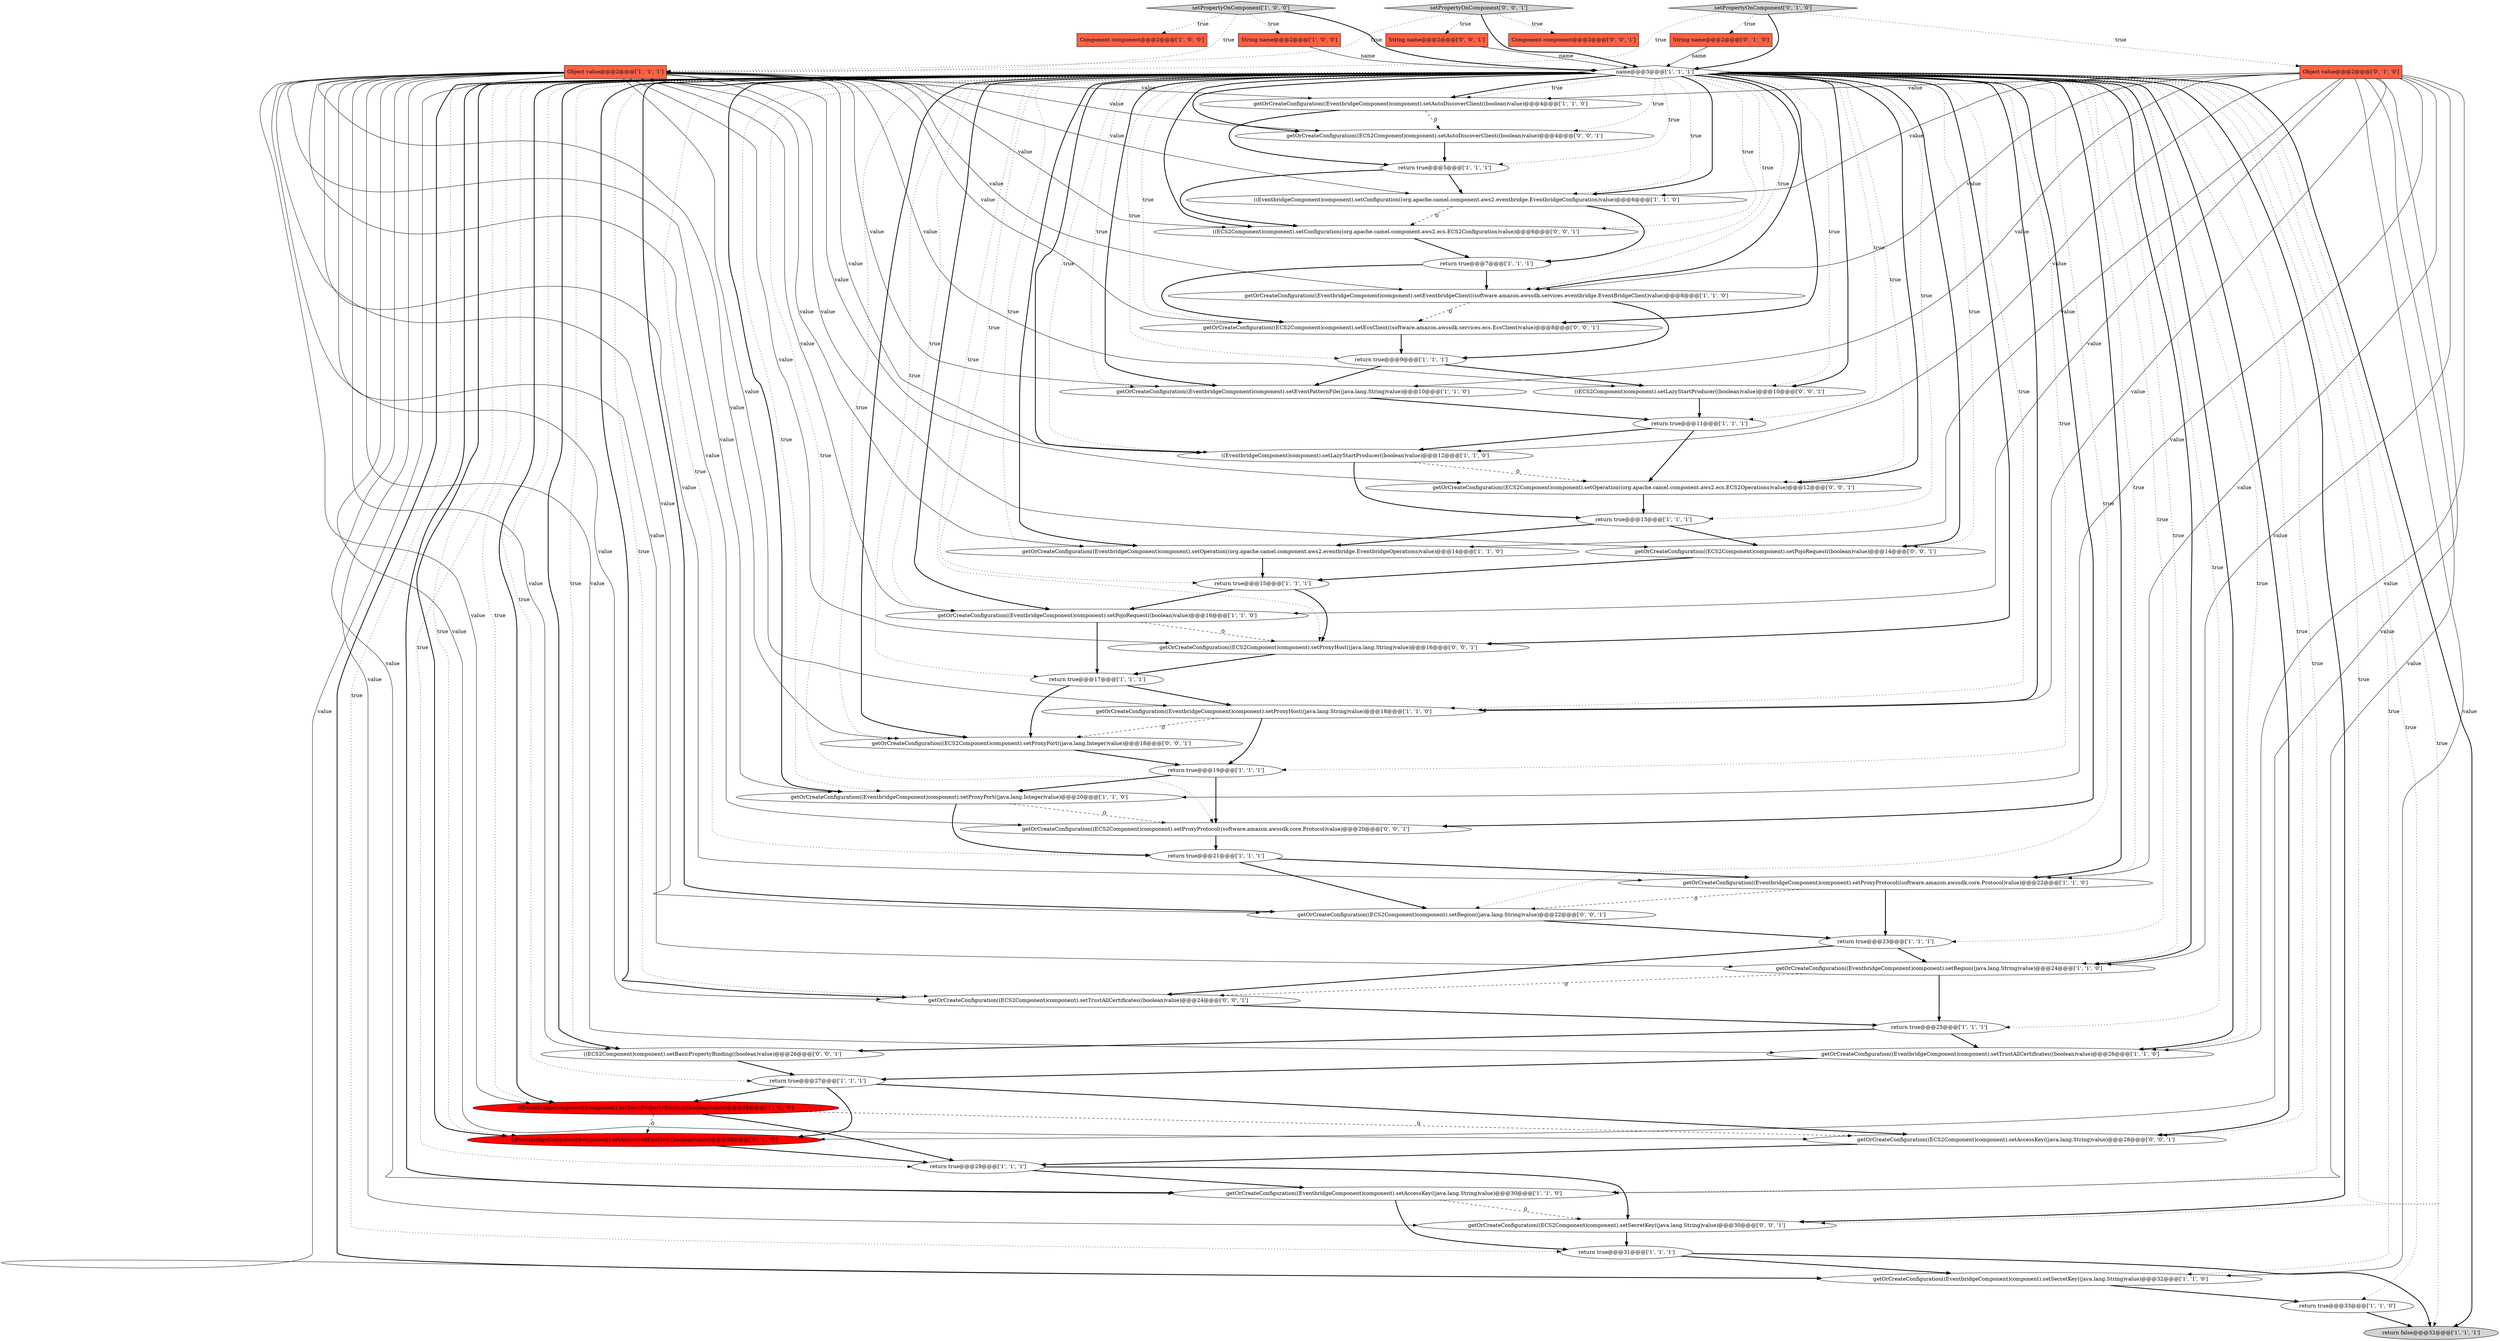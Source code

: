 digraph {
40 [style = filled, label = "getOrCreateConfiguration((ECS2Component)component).setProxyProtocol((software.amazon.awssdk.core.Protocol)value)@@@20@@@['0', '0', '1']", fillcolor = white, shape = ellipse image = "AAA0AAABBB3BBB"];
38 [style = filled, label = "((EventbridgeComponent)component).setAutowiredEnabled((boolean)value)@@@28@@@['0', '1', '0']", fillcolor = red, shape = ellipse image = "AAA1AAABBB2BBB"];
34 [style = filled, label = "return true@@@9@@@['1', '1', '1']", fillcolor = white, shape = ellipse image = "AAA0AAABBB1BBB"];
35 [style = filled, label = "return true@@@13@@@['1', '1', '1']", fillcolor = white, shape = ellipse image = "AAA0AAABBB1BBB"];
8 [style = filled, label = "return true@@@25@@@['1', '1', '1']", fillcolor = white, shape = ellipse image = "AAA0AAABBB1BBB"];
9 [style = filled, label = "getOrCreateConfiguration((EventbridgeComponent)component).setProxyProtocol((software.amazon.awssdk.core.Protocol)value)@@@22@@@['1', '1', '0']", fillcolor = white, shape = ellipse image = "AAA0AAABBB1BBB"];
51 [style = filled, label = "getOrCreateConfiguration((ECS2Component)component).setProxyPort((java.lang.Integer)value)@@@18@@@['0', '0', '1']", fillcolor = white, shape = ellipse image = "AAA0AAABBB3BBB"];
50 [style = filled, label = "getOrCreateConfiguration((ECS2Component)component).setOperation((org.apache.camel.component.aws2.ecs.ECS2Operations)value)@@@12@@@['0', '0', '1']", fillcolor = white, shape = ellipse image = "AAA0AAABBB3BBB"];
2 [style = filled, label = "return true@@@19@@@['1', '1', '1']", fillcolor = white, shape = ellipse image = "AAA0AAABBB1BBB"];
44 [style = filled, label = "Component component@@@2@@@['0', '0', '1']", fillcolor = tomato, shape = box image = "AAA0AAABBB3BBB"];
25 [style = filled, label = "((EventbridgeComponent)component).setLazyStartProducer((boolean)value)@@@12@@@['1', '1', '0']", fillcolor = white, shape = ellipse image = "AAA0AAABBB1BBB"];
6 [style = filled, label = "return true@@@29@@@['1', '1', '1']", fillcolor = white, shape = ellipse image = "AAA0AAABBB1BBB"];
18 [style = filled, label = "String name@@@2@@@['1', '0', '0']", fillcolor = tomato, shape = box image = "AAA0AAABBB1BBB"];
21 [style = filled, label = "return true@@@31@@@['1', '1', '1']", fillcolor = white, shape = ellipse image = "AAA0AAABBB1BBB"];
16 [style = filled, label = "setPropertyOnComponent['1', '0', '0']", fillcolor = lightgray, shape = diamond image = "AAA0AAABBB1BBB"];
19 [style = filled, label = "Component component@@@2@@@['1', '0', '0']", fillcolor = tomato, shape = box image = "AAA0AAABBB1BBB"];
5 [style = filled, label = "((EventbridgeComponent)component).setBasicPropertyBinding((boolean)value)@@@28@@@['1', '0', '0']", fillcolor = red, shape = ellipse image = "AAA1AAABBB1BBB"];
55 [style = filled, label = "((ECS2Component)component).setConfiguration((org.apache.camel.component.aws2.ecs.ECS2Configuration)value)@@@6@@@['0', '0', '1']", fillcolor = white, shape = ellipse image = "AAA0AAABBB3BBB"];
42 [style = filled, label = "getOrCreateConfiguration((ECS2Component)component).setPojoRequest((boolean)value)@@@14@@@['0', '0', '1']", fillcolor = white, shape = ellipse image = "AAA0AAABBB3BBB"];
36 [style = filled, label = "String name@@@2@@@['0', '1', '0']", fillcolor = tomato, shape = box image = "AAA0AAABBB2BBB"];
4 [style = filled, label = "getOrCreateConfiguration((EventbridgeComponent)component).setPojoRequest((boolean)value)@@@16@@@['1', '1', '0']", fillcolor = white, shape = ellipse image = "AAA0AAABBB1BBB"];
10 [style = filled, label = "return true@@@21@@@['1', '1', '1']", fillcolor = white, shape = ellipse image = "AAA0AAABBB1BBB"];
14 [style = filled, label = "return true@@@23@@@['1', '1', '1']", fillcolor = white, shape = ellipse image = "AAA0AAABBB1BBB"];
24 [style = filled, label = "getOrCreateConfiguration((EventbridgeComponent)component).setAutoDiscoverClient((boolean)value)@@@4@@@['1', '1', '0']", fillcolor = white, shape = ellipse image = "AAA0AAABBB1BBB"];
17 [style = filled, label = "getOrCreateConfiguration((EventbridgeComponent)component).setAccessKey((java.lang.String)value)@@@30@@@['1', '1', '0']", fillcolor = white, shape = ellipse image = "AAA0AAABBB1BBB"];
3 [style = filled, label = "return false@@@32@@@['1', '1', '1']", fillcolor = lightgray, shape = ellipse image = "AAA0AAABBB1BBB"];
46 [style = filled, label = "getOrCreateConfiguration((ECS2Component)component).setTrustAllCertificates((boolean)value)@@@24@@@['0', '0', '1']", fillcolor = white, shape = ellipse image = "AAA0AAABBB3BBB"];
29 [style = filled, label = "return true@@@17@@@['1', '1', '1']", fillcolor = white, shape = ellipse image = "AAA0AAABBB1BBB"];
48 [style = filled, label = "((ECS2Component)component).setLazyStartProducer((boolean)value)@@@10@@@['0', '0', '1']", fillcolor = white, shape = ellipse image = "AAA0AAABBB3BBB"];
49 [style = filled, label = "getOrCreateConfiguration((ECS2Component)component).setSecretKey((java.lang.String)value)@@@30@@@['0', '0', '1']", fillcolor = white, shape = ellipse image = "AAA0AAABBB3BBB"];
53 [style = filled, label = "((ECS2Component)component).setBasicPropertyBinding((boolean)value)@@@26@@@['0', '0', '1']", fillcolor = white, shape = ellipse image = "AAA0AAABBB3BBB"];
1 [style = filled, label = "getOrCreateConfiguration((EventbridgeComponent)component).setProxyHost((java.lang.String)value)@@@18@@@['1', '1', '0']", fillcolor = white, shape = ellipse image = "AAA0AAABBB1BBB"];
43 [style = filled, label = "getOrCreateConfiguration((ECS2Component)component).setEcsClient((software.amazon.awssdk.services.ecs.EcsClient)value)@@@8@@@['0', '0', '1']", fillcolor = white, shape = ellipse image = "AAA0AAABBB3BBB"];
33 [style = filled, label = "return true@@@7@@@['1', '1', '1']", fillcolor = white, shape = ellipse image = "AAA0AAABBB1BBB"];
7 [style = filled, label = "return true@@@33@@@['1', '1', '0']", fillcolor = white, shape = ellipse image = "AAA0AAABBB1BBB"];
26 [style = filled, label = "getOrCreateConfiguration((EventbridgeComponent)component).setOperation((org.apache.camel.component.aws2.eventbridge.EventbridgeOperations)value)@@@14@@@['1', '1', '0']", fillcolor = white, shape = ellipse image = "AAA0AAABBB1BBB"];
0 [style = filled, label = "return true@@@11@@@['1', '1', '1']", fillcolor = white, shape = ellipse image = "AAA0AAABBB1BBB"];
13 [style = filled, label = "getOrCreateConfiguration((EventbridgeComponent)component).setSecretKey((java.lang.String)value)@@@32@@@['1', '1', '0']", fillcolor = white, shape = ellipse image = "AAA0AAABBB1BBB"];
45 [style = filled, label = "String name@@@2@@@['0', '0', '1']", fillcolor = tomato, shape = box image = "AAA0AAABBB3BBB"];
22 [style = filled, label = "getOrCreateConfiguration((EventbridgeComponent)component).setProxyPort((java.lang.Integer)value)@@@20@@@['1', '1', '0']", fillcolor = white, shape = ellipse image = "AAA0AAABBB1BBB"];
37 [style = filled, label = "Object value@@@2@@@['0', '1', '0']", fillcolor = tomato, shape = box image = "AAA0AAABBB2BBB"];
30 [style = filled, label = "getOrCreateConfiguration((EventbridgeComponent)component).setEventPatternFile((java.lang.String)value)@@@10@@@['1', '1', '0']", fillcolor = white, shape = ellipse image = "AAA0AAABBB1BBB"];
12 [style = filled, label = "return true@@@27@@@['1', '1', '1']", fillcolor = white, shape = ellipse image = "AAA0AAABBB1BBB"];
31 [style = filled, label = "return true@@@5@@@['1', '1', '1']", fillcolor = white, shape = ellipse image = "AAA0AAABBB1BBB"];
41 [style = filled, label = "getOrCreateConfiguration((ECS2Component)component).setAutoDiscoverClient((boolean)value)@@@4@@@['0', '0', '1']", fillcolor = white, shape = ellipse image = "AAA0AAABBB3BBB"];
20 [style = filled, label = "getOrCreateConfiguration((EventbridgeComponent)component).setEventbridgeClient((software.amazon.awssdk.services.eventbridge.EventBridgeClient)value)@@@8@@@['1', '1', '0']", fillcolor = white, shape = ellipse image = "AAA0AAABBB1BBB"];
52 [style = filled, label = "getOrCreateConfiguration((ECS2Component)component).setProxyHost((java.lang.String)value)@@@16@@@['0', '0', '1']", fillcolor = white, shape = ellipse image = "AAA0AAABBB3BBB"];
47 [style = filled, label = "getOrCreateConfiguration((ECS2Component)component).setAccessKey((java.lang.String)value)@@@28@@@['0', '0', '1']", fillcolor = white, shape = ellipse image = "AAA0AAABBB3BBB"];
11 [style = filled, label = "getOrCreateConfiguration((EventbridgeComponent)component).setTrustAllCertificates((boolean)value)@@@26@@@['1', '1', '0']", fillcolor = white, shape = ellipse image = "AAA0AAABBB1BBB"];
54 [style = filled, label = "getOrCreateConfiguration((ECS2Component)component).setRegion((java.lang.String)value)@@@22@@@['0', '0', '1']", fillcolor = white, shape = ellipse image = "AAA0AAABBB3BBB"];
56 [style = filled, label = "setPropertyOnComponent['0', '0', '1']", fillcolor = lightgray, shape = diamond image = "AAA0AAABBB3BBB"];
23 [style = filled, label = "Object value@@@2@@@['1', '1', '1']", fillcolor = tomato, shape = box image = "AAA0AAABBB1BBB"];
27 [style = filled, label = "return true@@@15@@@['1', '1', '1']", fillcolor = white, shape = ellipse image = "AAA0AAABBB1BBB"];
15 [style = filled, label = "name@@@3@@@['1', '1', '1']", fillcolor = white, shape = diamond image = "AAA0AAABBB1BBB"];
39 [style = filled, label = "setPropertyOnComponent['0', '1', '0']", fillcolor = lightgray, shape = diamond image = "AAA0AAABBB2BBB"];
28 [style = filled, label = "getOrCreateConfiguration((EventbridgeComponent)component).setRegion((java.lang.String)value)@@@24@@@['1', '1', '0']", fillcolor = white, shape = ellipse image = "AAA0AAABBB1BBB"];
32 [style = filled, label = "((EventbridgeComponent)component).setConfiguration((org.apache.camel.component.aws2.eventbridge.EventbridgeConfiguration)value)@@@6@@@['1', '1', '0']", fillcolor = white, shape = ellipse image = "AAA0AAABBB1BBB"];
15->55 [style = bold, label=""];
39->36 [style = dotted, label="true"];
12->5 [style = bold, label=""];
15->25 [style = bold, label=""];
15->31 [style = dotted, label="true"];
10->54 [style = bold, label=""];
15->54 [style = bold, label=""];
23->48 [style = solid, label="value"];
56->15 [style = bold, label=""];
15->20 [style = dotted, label="true"];
14->28 [style = bold, label=""];
37->38 [style = solid, label="value"];
15->33 [style = dotted, label="true"];
15->21 [style = dotted, label="true"];
15->7 [style = dotted, label="true"];
25->35 [style = bold, label=""];
15->9 [style = dotted, label="true"];
23->4 [style = solid, label="value"];
23->1 [style = solid, label="value"];
15->30 [style = dotted, label="true"];
23->22 [style = solid, label="value"];
12->47 [style = bold, label=""];
15->17 [style = bold, label=""];
12->38 [style = bold, label=""];
23->55 [style = solid, label="value"];
15->8 [style = dotted, label="true"];
15->11 [style = bold, label=""];
28->46 [style = dashed, label="0"];
0->25 [style = bold, label=""];
15->52 [style = bold, label=""];
15->29 [style = dotted, label="true"];
15->20 [style = bold, label=""];
15->53 [style = dotted, label="true"];
15->43 [style = dotted, label="true"];
14->46 [style = bold, label=""];
9->14 [style = bold, label=""];
15->41 [style = bold, label=""];
37->25 [style = solid, label="value"];
32->55 [style = dashed, label="0"];
29->1 [style = bold, label=""];
37->28 [style = solid, label="value"];
8->11 [style = bold, label=""];
17->21 [style = bold, label=""];
8->53 [style = bold, label=""];
29->51 [style = bold, label=""];
15->26 [style = dotted, label="true"];
21->13 [style = bold, label=""];
23->40 [style = solid, label="value"];
21->3 [style = bold, label=""];
36->15 [style = solid, label="name"];
15->38 [style = bold, label=""];
23->28 [style = solid, label="value"];
15->13 [style = bold, label=""];
47->6 [style = bold, label=""];
24->41 [style = dashed, label="0"];
23->49 [style = solid, label="value"];
34->48 [style = bold, label=""];
56->23 [style = dotted, label="true"];
15->34 [style = dotted, label="true"];
37->24 [style = solid, label="value"];
15->50 [style = dotted, label="true"];
23->25 [style = solid, label="value"];
15->24 [style = dotted, label="true"];
15->2 [style = dotted, label="true"];
20->34 [style = bold, label=""];
23->41 [style = solid, label="value"];
15->50 [style = bold, label=""];
15->40 [style = dotted, label="true"];
15->52 [style = dotted, label="true"];
15->10 [style = dotted, label="true"];
11->12 [style = bold, label=""];
6->49 [style = bold, label=""];
15->35 [style = dotted, label="true"];
15->14 [style = dotted, label="true"];
23->32 [style = solid, label="value"];
37->1 [style = solid, label="value"];
15->27 [style = dotted, label="true"];
15->13 [style = dotted, label="true"];
15->42 [style = dotted, label="true"];
15->17 [style = dotted, label="true"];
15->3 [style = dotted, label="true"];
38->6 [style = bold, label=""];
26->27 [style = bold, label=""];
15->41 [style = dotted, label="true"];
5->6 [style = bold, label=""];
23->13 [style = solid, label="value"];
15->9 [style = bold, label=""];
15->51 [style = dotted, label="true"];
15->12 [style = dotted, label="true"];
5->38 [style = dashed, label="0"];
4->52 [style = dashed, label="0"];
15->47 [style = bold, label=""];
43->34 [style = bold, label=""];
37->13 [style = solid, label="value"];
16->18 [style = dotted, label="true"];
15->5 [style = dotted, label="true"];
6->17 [style = bold, label=""];
23->51 [style = solid, label="value"];
15->47 [style = dotted, label="true"];
15->54 [style = dotted, label="true"];
35->42 [style = bold, label=""];
31->32 [style = bold, label=""];
23->17 [style = solid, label="value"];
15->53 [style = bold, label=""];
23->42 [style = solid, label="value"];
1->51 [style = dashed, label="0"];
23->24 [style = solid, label="value"];
4->29 [style = bold, label=""];
37->9 [style = solid, label="value"];
15->3 [style = bold, label=""];
15->0 [style = dotted, label="true"];
37->22 [style = solid, label="value"];
32->33 [style = bold, label=""];
23->43 [style = solid, label="value"];
15->32 [style = dotted, label="true"];
15->22 [style = bold, label=""];
27->52 [style = bold, label=""];
15->28 [style = dotted, label="true"];
39->23 [style = dotted, label="true"];
39->37 [style = dotted, label="true"];
15->48 [style = dotted, label="true"];
23->20 [style = solid, label="value"];
15->28 [style = bold, label=""];
24->31 [style = bold, label=""];
51->2 [style = bold, label=""];
23->50 [style = solid, label="value"];
56->44 [style = dotted, label="true"];
28->8 [style = bold, label=""];
33->43 [style = bold, label=""];
15->43 [style = bold, label=""];
46->8 [style = bold, label=""];
15->11 [style = dotted, label="true"];
22->10 [style = bold, label=""];
15->48 [style = bold, label=""];
37->11 [style = solid, label="value"];
15->40 [style = bold, label=""];
42->27 [style = bold, label=""];
41->31 [style = bold, label=""];
1->2 [style = bold, label=""];
30->0 [style = bold, label=""];
10->9 [style = bold, label=""];
50->35 [style = bold, label=""];
15->25 [style = dotted, label="true"];
56->45 [style = dotted, label="true"];
20->43 [style = dashed, label="0"];
35->26 [style = bold, label=""];
53->12 [style = bold, label=""];
25->50 [style = dashed, label="0"];
54->14 [style = bold, label=""];
37->26 [style = solid, label="value"];
15->1 [style = bold, label=""];
40->10 [style = bold, label=""];
16->19 [style = dotted, label="true"];
16->15 [style = bold, label=""];
15->49 [style = bold, label=""];
23->52 [style = solid, label="value"];
23->46 [style = solid, label="value"];
39->15 [style = bold, label=""];
33->20 [style = bold, label=""];
22->40 [style = dashed, label="0"];
5->47 [style = dashed, label="0"];
37->30 [style = solid, label="value"];
23->54 [style = solid, label="value"];
15->22 [style = dotted, label="true"];
15->30 [style = bold, label=""];
2->40 [style = bold, label=""];
17->49 [style = dashed, label="0"];
15->46 [style = dotted, label="true"];
23->5 [style = solid, label="value"];
16->23 [style = dotted, label="true"];
34->30 [style = bold, label=""];
49->21 [style = bold, label=""];
15->4 [style = dotted, label="true"];
15->5 [style = bold, label=""];
7->3 [style = bold, label=""];
48->0 [style = bold, label=""];
23->30 [style = solid, label="value"];
37->17 [style = solid, label="value"];
23->26 [style = solid, label="value"];
15->26 [style = bold, label=""];
0->50 [style = bold, label=""];
27->4 [style = bold, label=""];
37->20 [style = solid, label="value"];
23->53 [style = solid, label="value"];
15->42 [style = bold, label=""];
13->7 [style = bold, label=""];
15->1 [style = dotted, label="true"];
15->6 [style = dotted, label="true"];
15->24 [style = bold, label=""];
31->55 [style = bold, label=""];
15->4 [style = bold, label=""];
23->11 [style = solid, label="value"];
23->9 [style = solid, label="value"];
15->38 [style = dotted, label="true"];
15->46 [style = bold, label=""];
18->15 [style = solid, label="name"];
52->29 [style = bold, label=""];
37->4 [style = solid, label="value"];
23->47 [style = solid, label="value"];
15->55 [style = dotted, label="true"];
15->49 [style = dotted, label="true"];
45->15 [style = solid, label="name"];
2->22 [style = bold, label=""];
15->32 [style = bold, label=""];
9->54 [style = dashed, label="0"];
55->33 [style = bold, label=""];
37->32 [style = solid, label="value"];
15->51 [style = bold, label=""];
}

